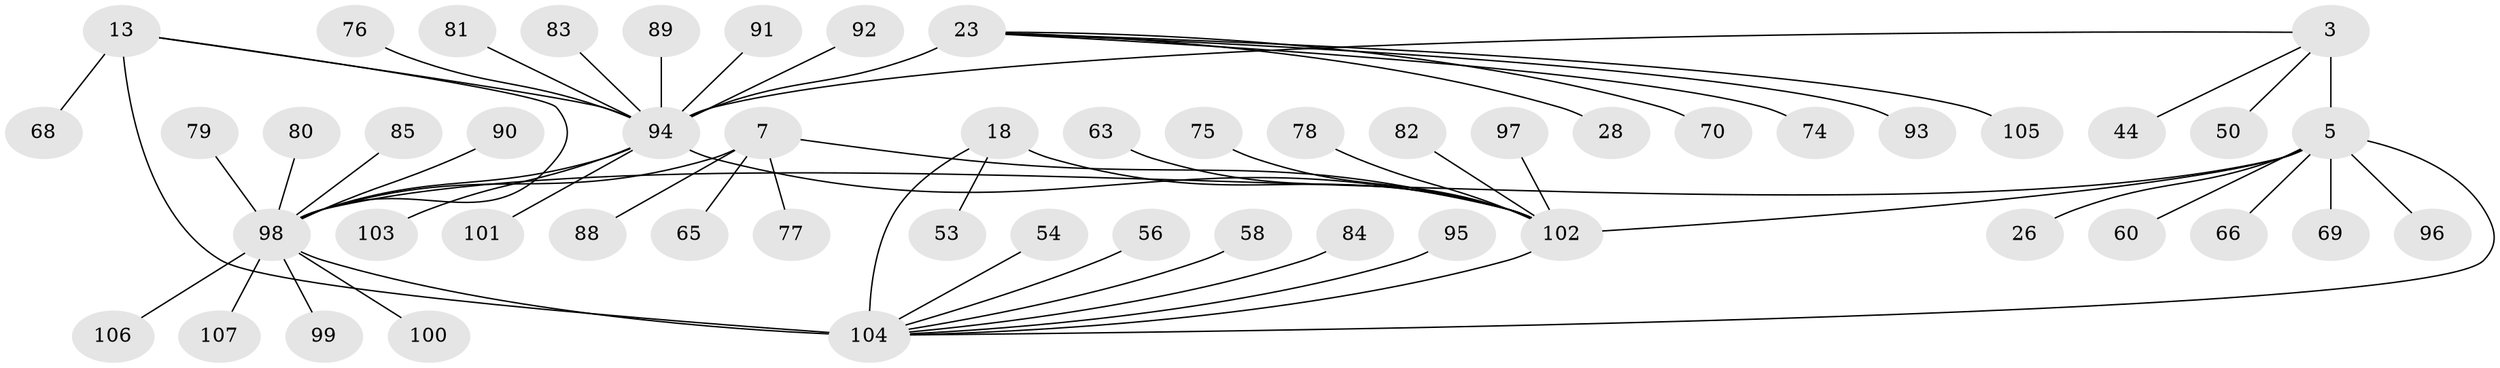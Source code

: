 // original degree distribution, {7: 0.028037383177570093, 6: 0.06542056074766354, 5: 0.037383177570093455, 9: 0.018691588785046728, 14: 0.009345794392523364, 10: 0.009345794392523364, 8: 0.04672897196261682, 12: 0.018691588785046728, 1: 0.6261682242990654, 2: 0.102803738317757, 3: 0.037383177570093455}
// Generated by graph-tools (version 1.1) at 2025/56/03/09/25 04:56:04]
// undirected, 53 vertices, 60 edges
graph export_dot {
graph [start="1"]
  node [color=gray90,style=filled];
  3 [super="+2"];
  5 [super="+4"];
  7 [super="+6"];
  13 [super="+11"];
  18 [super="+17"];
  23 [super="+21"];
  26;
  28;
  44;
  50;
  53;
  54;
  56;
  58;
  60 [super="+57"];
  63 [super="+33"];
  65;
  66;
  68;
  69 [super="+67"];
  70;
  74;
  75;
  76 [super="+73"];
  77;
  78;
  79;
  80 [super="+40"];
  81;
  82;
  83;
  84;
  85 [super="+35"];
  88;
  89;
  90;
  91 [super="+87"];
  92;
  93;
  94 [super="+22+25+47+64+71"];
  95;
  96;
  97;
  98 [super="+10+29+38+48+62+9+41+45+55"];
  99;
  100;
  101;
  102 [super="+72+61"];
  103;
  104 [super="+12+15+43+46"];
  105 [super="+51"];
  106 [super="+32+86"];
  107;
  3 -- 5 [weight=6];
  3 -- 44;
  3 -- 50;
  3 -- 94;
  5 -- 26;
  5 -- 96;
  5 -- 66;
  5 -- 60;
  5 -- 69;
  5 -- 98;
  5 -- 104;
  5 -- 102;
  7 -- 77;
  7 -- 65;
  7 -- 88;
  7 -- 98 [weight=6];
  7 -- 102;
  13 -- 68;
  13 -- 98;
  13 -- 104 [weight=6];
  13 -- 94;
  18 -- 53;
  18 -- 104;
  18 -- 102 [weight=6];
  23 -- 28;
  23 -- 70;
  23 -- 93;
  23 -- 74;
  23 -- 94 [weight=6];
  23 -- 105;
  54 -- 104;
  56 -- 104;
  58 -- 104;
  63 -- 102;
  75 -- 102;
  76 -- 94;
  78 -- 102;
  79 -- 98;
  80 -- 98;
  81 -- 94;
  82 -- 102;
  83 -- 94;
  84 -- 104;
  85 -- 98;
  89 -- 94;
  90 -- 98;
  91 -- 94;
  92 -- 94;
  94 -- 101;
  94 -- 98 [weight=2];
  94 -- 103;
  94 -- 102;
  95 -- 104;
  97 -- 102;
  98 -- 100;
  98 -- 107;
  98 -- 99;
  98 -- 106;
  98 -- 104;
  102 -- 104;
}
